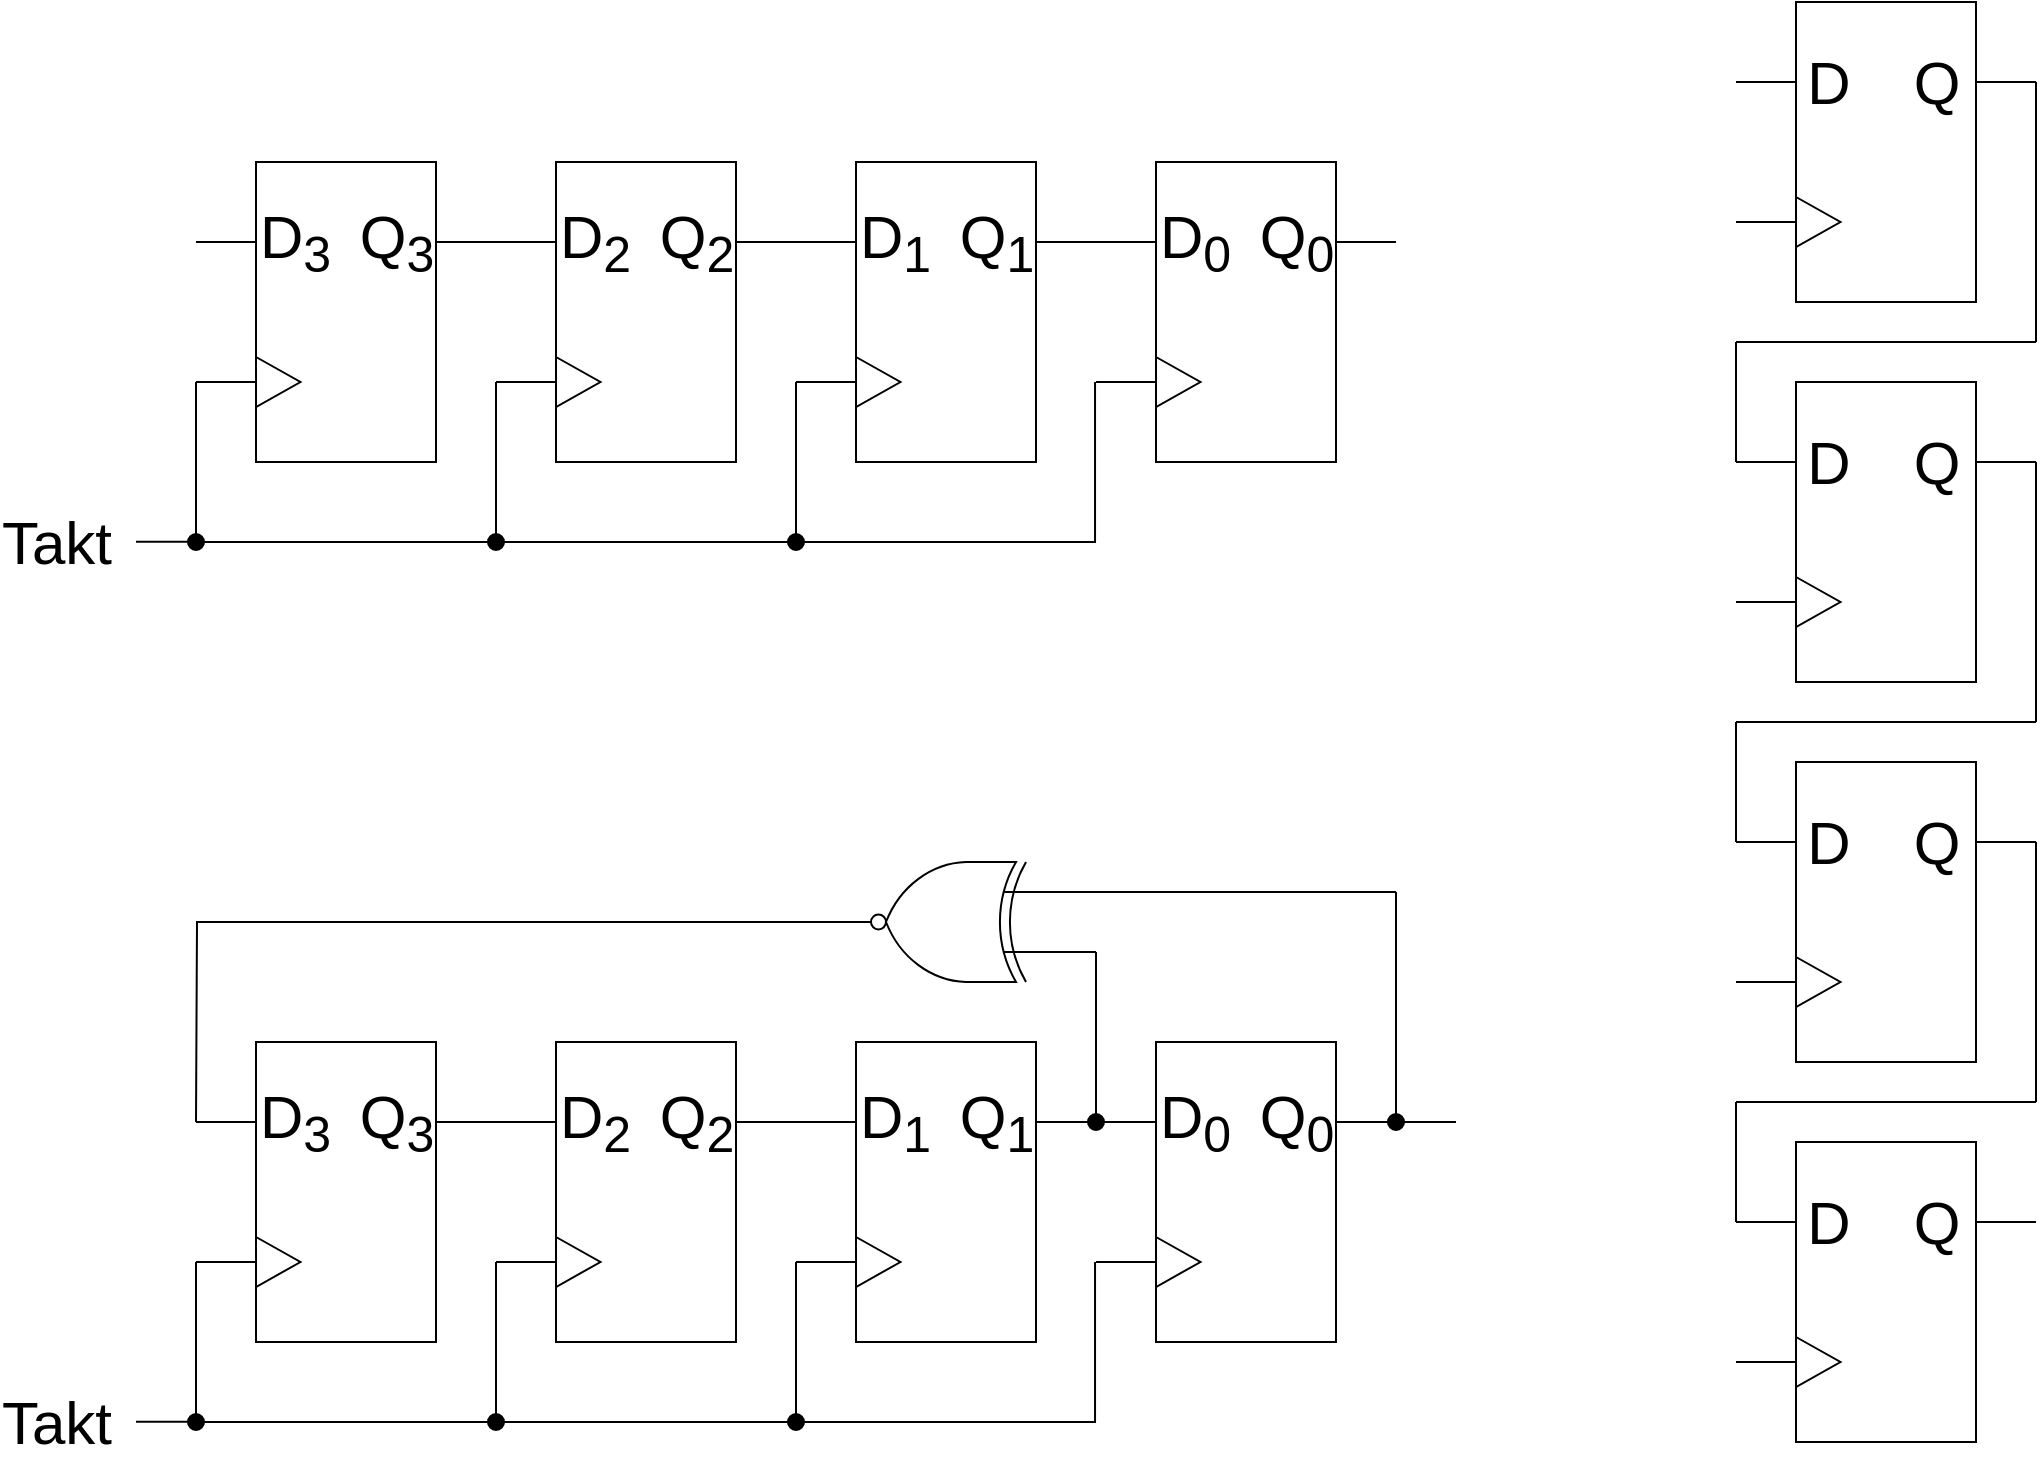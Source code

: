 <mxfile>
    <diagram id="PS_w-CwXK0_uvmPeMOLf" name="Page-1">
        <mxGraphModel dx="1960" dy="496" grid="1" gridSize="10" guides="1" tooltips="1" connect="1" arrows="1" fold="1" page="1" pageScale="1" pageWidth="1600" pageHeight="900" math="0" shadow="0">
            <root>
                <mxCell id="0"/>
                <mxCell id="1" parent="0"/>
                <mxCell id="91" value="" style="group" vertex="1" connectable="0" parent="1">
                    <mxGeometry x="1000" y="960" width="150" height="720" as="geometry"/>
                </mxCell>
                <mxCell id="50" value="" style="group" vertex="1" connectable="0" parent="91">
                    <mxGeometry width="150" height="150" as="geometry"/>
                </mxCell>
                <mxCell id="51" value="" style="rounded=0;whiteSpace=wrap;html=1;" vertex="1" parent="50">
                    <mxGeometry x="30" width="90" height="150" as="geometry"/>
                </mxCell>
                <mxCell id="52" value="" style="endArrow=none;html=1;align=center;fontSize=30;entryX=0;entryY=0.267;entryDx=0;entryDy=0;entryPerimeter=0;" edge="1" parent="50" target="51">
                    <mxGeometry width="50" height="50" relative="1" as="geometry">
                        <mxPoint y="40" as="sourcePoint"/>
                        <mxPoint x="20" y="40" as="targetPoint"/>
                    </mxGeometry>
                </mxCell>
                <mxCell id="53" value="D" style="edgeLabel;html=1;align=center;verticalAlign=middle;resizable=0;points=[];fontSize=30;" vertex="1" connectable="0" parent="52">
                    <mxGeometry x="0.28" relative="1" as="geometry">
                        <mxPoint x="27" as="offset"/>
                    </mxGeometry>
                </mxCell>
                <mxCell id="54" value="" style="endArrow=none;html=1;align=center;exitX=1;exitY=0.267;exitDx=0;exitDy=0;fontSize=30;exitPerimeter=0;" edge="1" parent="50" source="51">
                    <mxGeometry width="50" height="50" relative="1" as="geometry">
                        <mxPoint x="135.556" y="30" as="sourcePoint"/>
                        <mxPoint x="150" y="40" as="targetPoint"/>
                    </mxGeometry>
                </mxCell>
                <mxCell id="55" value="Q" style="edgeLabel;html=1;align=center;verticalAlign=middle;resizable=0;points=[];fontSize=30;" vertex="1" connectable="0" parent="54">
                    <mxGeometry x="0.28" relative="1" as="geometry">
                        <mxPoint x="-39" as="offset"/>
                    </mxGeometry>
                </mxCell>
                <mxCell id="56" value="" style="endArrow=none;html=1;align=center;fontSize=30;entryX=0;entryY=0.5;entryDx=0;entryDy=0;" edge="1" parent="50" target="57">
                    <mxGeometry width="50" height="50" relative="1" as="geometry">
                        <mxPoint y="110" as="sourcePoint"/>
                        <mxPoint x="20" y="109.98" as="targetPoint"/>
                    </mxGeometry>
                </mxCell>
                <mxCell id="57" value="" style="triangle;whiteSpace=wrap;html=1;" vertex="1" parent="50">
                    <mxGeometry x="30.004" y="97.5" width="22.222" height="25" as="geometry"/>
                </mxCell>
                <mxCell id="58" value="" style="group" vertex="1" connectable="0" parent="91">
                    <mxGeometry y="190" width="150" height="150" as="geometry"/>
                </mxCell>
                <mxCell id="59" value="" style="rounded=0;whiteSpace=wrap;html=1;" vertex="1" parent="58">
                    <mxGeometry x="30" width="90" height="150" as="geometry"/>
                </mxCell>
                <mxCell id="60" value="" style="endArrow=none;html=1;align=center;fontSize=30;entryX=0;entryY=0.267;entryDx=0;entryDy=0;entryPerimeter=0;" edge="1" parent="58" target="59">
                    <mxGeometry width="50" height="50" relative="1" as="geometry">
                        <mxPoint y="40" as="sourcePoint"/>
                        <mxPoint x="20" y="40" as="targetPoint"/>
                    </mxGeometry>
                </mxCell>
                <mxCell id="61" value="D" style="edgeLabel;html=1;align=center;verticalAlign=middle;resizable=0;points=[];fontSize=30;" vertex="1" connectable="0" parent="60">
                    <mxGeometry x="0.28" relative="1" as="geometry">
                        <mxPoint x="27" as="offset"/>
                    </mxGeometry>
                </mxCell>
                <mxCell id="62" value="" style="endArrow=none;html=1;align=center;exitX=1;exitY=0.267;exitDx=0;exitDy=0;fontSize=30;exitPerimeter=0;" edge="1" parent="58" source="59">
                    <mxGeometry width="50" height="50" relative="1" as="geometry">
                        <mxPoint x="135.556" y="30" as="sourcePoint"/>
                        <mxPoint x="150" y="40" as="targetPoint"/>
                    </mxGeometry>
                </mxCell>
                <mxCell id="63" value="Q" style="edgeLabel;html=1;align=center;verticalAlign=middle;resizable=0;points=[];fontSize=30;" vertex="1" connectable="0" parent="62">
                    <mxGeometry x="0.28" relative="1" as="geometry">
                        <mxPoint x="-39" as="offset"/>
                    </mxGeometry>
                </mxCell>
                <mxCell id="64" value="" style="endArrow=none;html=1;align=center;fontSize=30;entryX=0;entryY=0.5;entryDx=0;entryDy=0;" edge="1" parent="58" target="65">
                    <mxGeometry width="50" height="50" relative="1" as="geometry">
                        <mxPoint y="110" as="sourcePoint"/>
                        <mxPoint x="20" y="109.98" as="targetPoint"/>
                    </mxGeometry>
                </mxCell>
                <mxCell id="65" value="" style="triangle;whiteSpace=wrap;html=1;" vertex="1" parent="58">
                    <mxGeometry x="30.004" y="97.5" width="22.222" height="25" as="geometry"/>
                </mxCell>
                <mxCell id="66" value="" style="endArrow=none;html=1;align=center;fontSize=30;" edge="1" parent="91">
                    <mxGeometry width="50" height="50" relative="1" as="geometry">
                        <mxPoint x="150" y="40" as="sourcePoint"/>
                        <mxPoint x="150" y="170" as="targetPoint"/>
                    </mxGeometry>
                </mxCell>
                <mxCell id="67" value="" style="endArrow=none;html=1;align=center;fontSize=30;" edge="1" parent="91">
                    <mxGeometry width="50" height="50" relative="1" as="geometry">
                        <mxPoint y="170" as="sourcePoint"/>
                        <mxPoint x="150" y="170" as="targetPoint"/>
                    </mxGeometry>
                </mxCell>
                <mxCell id="68" value="" style="endArrow=none;html=1;align=center;fontSize=30;" edge="1" parent="91">
                    <mxGeometry width="50" height="50" relative="1" as="geometry">
                        <mxPoint y="170" as="sourcePoint"/>
                        <mxPoint y="230" as="targetPoint"/>
                    </mxGeometry>
                </mxCell>
                <mxCell id="69" value="" style="group" vertex="1" connectable="0" parent="91">
                    <mxGeometry y="380" width="150" height="150" as="geometry"/>
                </mxCell>
                <mxCell id="70" value="" style="rounded=0;whiteSpace=wrap;html=1;" vertex="1" parent="69">
                    <mxGeometry x="30" width="90" height="150" as="geometry"/>
                </mxCell>
                <mxCell id="71" value="" style="endArrow=none;html=1;align=center;fontSize=30;entryX=0;entryY=0.267;entryDx=0;entryDy=0;entryPerimeter=0;" edge="1" parent="69" target="70">
                    <mxGeometry width="50" height="50" relative="1" as="geometry">
                        <mxPoint y="40" as="sourcePoint"/>
                        <mxPoint x="20" y="40" as="targetPoint"/>
                    </mxGeometry>
                </mxCell>
                <mxCell id="72" value="D" style="edgeLabel;html=1;align=center;verticalAlign=middle;resizable=0;points=[];fontSize=30;" vertex="1" connectable="0" parent="71">
                    <mxGeometry x="0.28" relative="1" as="geometry">
                        <mxPoint x="27" as="offset"/>
                    </mxGeometry>
                </mxCell>
                <mxCell id="73" value="" style="endArrow=none;html=1;align=center;exitX=1;exitY=0.267;exitDx=0;exitDy=0;fontSize=30;exitPerimeter=0;" edge="1" parent="69" source="70">
                    <mxGeometry width="50" height="50" relative="1" as="geometry">
                        <mxPoint x="135.556" y="30" as="sourcePoint"/>
                        <mxPoint x="150" y="40" as="targetPoint"/>
                    </mxGeometry>
                </mxCell>
                <mxCell id="74" value="Q" style="edgeLabel;html=1;align=center;verticalAlign=middle;resizable=0;points=[];fontSize=30;" vertex="1" connectable="0" parent="73">
                    <mxGeometry x="0.28" relative="1" as="geometry">
                        <mxPoint x="-39" as="offset"/>
                    </mxGeometry>
                </mxCell>
                <mxCell id="75" value="" style="endArrow=none;html=1;align=center;fontSize=30;entryX=0;entryY=0.5;entryDx=0;entryDy=0;" edge="1" parent="69" target="76">
                    <mxGeometry width="50" height="50" relative="1" as="geometry">
                        <mxPoint y="110" as="sourcePoint"/>
                        <mxPoint x="20" y="109.98" as="targetPoint"/>
                    </mxGeometry>
                </mxCell>
                <mxCell id="76" value="" style="triangle;whiteSpace=wrap;html=1;" vertex="1" parent="69">
                    <mxGeometry x="30.004" y="97.5" width="22.222" height="25" as="geometry"/>
                </mxCell>
                <mxCell id="77" value="" style="endArrow=none;html=1;align=center;fontSize=30;" edge="1" parent="91">
                    <mxGeometry width="50" height="50" relative="1" as="geometry">
                        <mxPoint x="150" y="230" as="sourcePoint"/>
                        <mxPoint x="150" y="360" as="targetPoint"/>
                    </mxGeometry>
                </mxCell>
                <mxCell id="78" value="" style="endArrow=none;html=1;align=center;fontSize=30;" edge="1" parent="91">
                    <mxGeometry width="50" height="50" relative="1" as="geometry">
                        <mxPoint y="360" as="sourcePoint"/>
                        <mxPoint x="150" y="360" as="targetPoint"/>
                    </mxGeometry>
                </mxCell>
                <mxCell id="79" value="" style="endArrow=none;html=1;align=center;fontSize=30;" edge="1" parent="91">
                    <mxGeometry width="50" height="50" relative="1" as="geometry">
                        <mxPoint y="360" as="sourcePoint"/>
                        <mxPoint y="420" as="targetPoint"/>
                    </mxGeometry>
                </mxCell>
                <mxCell id="80" value="" style="group" vertex="1" connectable="0" parent="91">
                    <mxGeometry y="570" width="150" height="150" as="geometry"/>
                </mxCell>
                <mxCell id="81" value="" style="rounded=0;whiteSpace=wrap;html=1;" vertex="1" parent="80">
                    <mxGeometry x="30" width="90" height="150" as="geometry"/>
                </mxCell>
                <mxCell id="82" value="" style="endArrow=none;html=1;align=center;fontSize=30;entryX=0;entryY=0.267;entryDx=0;entryDy=0;entryPerimeter=0;" edge="1" parent="80" target="81">
                    <mxGeometry width="50" height="50" relative="1" as="geometry">
                        <mxPoint y="40" as="sourcePoint"/>
                        <mxPoint x="20" y="40" as="targetPoint"/>
                    </mxGeometry>
                </mxCell>
                <mxCell id="83" value="D" style="edgeLabel;html=1;align=center;verticalAlign=middle;resizable=0;points=[];fontSize=30;" vertex="1" connectable="0" parent="82">
                    <mxGeometry x="0.28" relative="1" as="geometry">
                        <mxPoint x="27" as="offset"/>
                    </mxGeometry>
                </mxCell>
                <mxCell id="84" value="" style="endArrow=none;html=1;align=center;exitX=1;exitY=0.267;exitDx=0;exitDy=0;fontSize=30;exitPerimeter=0;" edge="1" parent="80" source="81">
                    <mxGeometry width="50" height="50" relative="1" as="geometry">
                        <mxPoint x="135.556" y="30" as="sourcePoint"/>
                        <mxPoint x="150" y="40" as="targetPoint"/>
                    </mxGeometry>
                </mxCell>
                <mxCell id="85" value="Q" style="edgeLabel;html=1;align=center;verticalAlign=middle;resizable=0;points=[];fontSize=30;" vertex="1" connectable="0" parent="84">
                    <mxGeometry x="0.28" relative="1" as="geometry">
                        <mxPoint x="-39" as="offset"/>
                    </mxGeometry>
                </mxCell>
                <mxCell id="86" value="" style="endArrow=none;html=1;align=center;fontSize=30;entryX=0;entryY=0.5;entryDx=0;entryDy=0;" edge="1" parent="80" target="87">
                    <mxGeometry width="50" height="50" relative="1" as="geometry">
                        <mxPoint y="110" as="sourcePoint"/>
                        <mxPoint x="20" y="109.98" as="targetPoint"/>
                    </mxGeometry>
                </mxCell>
                <mxCell id="87" value="" style="triangle;whiteSpace=wrap;html=1;" vertex="1" parent="80">
                    <mxGeometry x="30.004" y="97.5" width="22.222" height="25" as="geometry"/>
                </mxCell>
                <mxCell id="88" value="" style="endArrow=none;html=1;align=center;fontSize=30;" edge="1" parent="91">
                    <mxGeometry width="50" height="50" relative="1" as="geometry">
                        <mxPoint x="150" y="420" as="sourcePoint"/>
                        <mxPoint x="150" y="550" as="targetPoint"/>
                    </mxGeometry>
                </mxCell>
                <mxCell id="89" value="" style="endArrow=none;html=1;align=center;fontSize=30;" edge="1" parent="91">
                    <mxGeometry width="50" height="50" relative="1" as="geometry">
                        <mxPoint y="550" as="sourcePoint"/>
                        <mxPoint x="150" y="550" as="targetPoint"/>
                    </mxGeometry>
                </mxCell>
                <mxCell id="90" value="" style="endArrow=none;html=1;align=center;fontSize=30;" edge="1" parent="91">
                    <mxGeometry width="50" height="50" relative="1" as="geometry">
                        <mxPoint y="550" as="sourcePoint"/>
                        <mxPoint y="610" as="targetPoint"/>
                    </mxGeometry>
                </mxCell>
                <mxCell id="234" value="" style="group" vertex="1" connectable="0" parent="1">
                    <mxGeometry x="200" y="1040" width="630" height="195" as="geometry"/>
                </mxCell>
                <mxCell id="2" value="Takt" style="endArrow=none;html=1;align=center;fontSize=30;entryX=0;entryY=0.5;entryDx=0;entryDy=0;" edge="1" parent="234">
                    <mxGeometry x="-1" y="-40" width="50" height="50" relative="1" as="geometry">
                        <mxPoint y="189.91" as="sourcePoint"/>
                        <mxPoint x="30.004" y="189.91" as="targetPoint"/>
                        <mxPoint x="-40" y="-40" as="offset"/>
                    </mxGeometry>
                </mxCell>
                <mxCell id="3" value="" style="group" vertex="1" connectable="0" parent="234">
                    <mxGeometry x="30" width="150" height="150" as="geometry"/>
                </mxCell>
                <mxCell id="4" value="" style="rounded=0;whiteSpace=wrap;html=1;" vertex="1" parent="3">
                    <mxGeometry x="30" width="90" height="150" as="geometry"/>
                </mxCell>
                <mxCell id="5" value="" style="endArrow=none;html=1;align=center;fontSize=30;entryX=0;entryY=0.267;entryDx=0;entryDy=0;entryPerimeter=0;" edge="1" parent="3" target="4">
                    <mxGeometry width="50" height="50" relative="1" as="geometry">
                        <mxPoint y="40" as="sourcePoint"/>
                        <mxPoint x="20" y="40" as="targetPoint"/>
                    </mxGeometry>
                </mxCell>
                <mxCell id="6" value="D&lt;sub&gt;3&lt;/sub&gt;" style="edgeLabel;html=1;align=left;verticalAlign=middle;resizable=0;points=[];fontSize=30;" vertex="1" connectable="0" parent="5">
                    <mxGeometry x="0.28" relative="1" as="geometry">
                        <mxPoint x="11" as="offset"/>
                    </mxGeometry>
                </mxCell>
                <mxCell id="7" value="" style="endArrow=none;html=1;align=center;exitX=1;exitY=0.267;exitDx=0;exitDy=0;fontSize=30;exitPerimeter=0;" edge="1" parent="3" source="4">
                    <mxGeometry width="50" height="50" relative="1" as="geometry">
                        <mxPoint x="135.556" y="30" as="sourcePoint"/>
                        <mxPoint x="150" y="40" as="targetPoint"/>
                    </mxGeometry>
                </mxCell>
                <mxCell id="8" value="Q&lt;sub&gt;3&lt;br&gt;&lt;/sub&gt;" style="edgeLabel;html=1;align=center;verticalAlign=middle;resizable=0;points=[];fontSize=30;" vertex="1" connectable="0" parent="7">
                    <mxGeometry x="0.28" relative="1" as="geometry">
                        <mxPoint x="-39" as="offset"/>
                    </mxGeometry>
                </mxCell>
                <mxCell id="9" value="" style="endArrow=none;html=1;align=center;fontSize=30;entryX=0;entryY=0.5;entryDx=0;entryDy=0;" edge="1" parent="3" target="10">
                    <mxGeometry width="50" height="50" relative="1" as="geometry">
                        <mxPoint y="110" as="sourcePoint"/>
                        <mxPoint x="20" y="109.98" as="targetPoint"/>
                    </mxGeometry>
                </mxCell>
                <mxCell id="10" value="" style="triangle;whiteSpace=wrap;html=1;" vertex="1" parent="3">
                    <mxGeometry x="30.004" y="97.5" width="22.222" height="25" as="geometry"/>
                </mxCell>
                <mxCell id="11" value="" style="group" vertex="1" connectable="0" parent="234">
                    <mxGeometry x="180" width="150" height="150" as="geometry"/>
                </mxCell>
                <mxCell id="12" value="" style="rounded=0;whiteSpace=wrap;html=1;" vertex="1" parent="11">
                    <mxGeometry x="30" width="90" height="150" as="geometry"/>
                </mxCell>
                <mxCell id="13" value="" style="endArrow=none;html=1;align=center;fontSize=30;entryX=0;entryY=0.267;entryDx=0;entryDy=0;entryPerimeter=0;" edge="1" parent="11" target="12">
                    <mxGeometry width="50" height="50" relative="1" as="geometry">
                        <mxPoint y="40" as="sourcePoint"/>
                        <mxPoint x="20" y="40" as="targetPoint"/>
                    </mxGeometry>
                </mxCell>
                <mxCell id="14" value="D&lt;sub&gt;2&lt;/sub&gt;" style="edgeLabel;html=1;align=left;verticalAlign=middle;resizable=0;points=[];fontSize=30;" vertex="1" connectable="0" parent="13">
                    <mxGeometry x="0.28" relative="1" as="geometry">
                        <mxPoint x="11" as="offset"/>
                    </mxGeometry>
                </mxCell>
                <mxCell id="15" value="" style="endArrow=none;html=1;align=center;exitX=1;exitY=0.267;exitDx=0;exitDy=0;fontSize=30;exitPerimeter=0;" edge="1" parent="11" source="12">
                    <mxGeometry width="50" height="50" relative="1" as="geometry">
                        <mxPoint x="135.556" y="30" as="sourcePoint"/>
                        <mxPoint x="150" y="40" as="targetPoint"/>
                    </mxGeometry>
                </mxCell>
                <mxCell id="16" value="Q&lt;sub&gt;2&lt;/sub&gt;" style="edgeLabel;html=1;align=center;verticalAlign=middle;resizable=0;points=[];fontSize=30;" vertex="1" connectable="0" parent="15">
                    <mxGeometry x="0.28" relative="1" as="geometry">
                        <mxPoint x="-39" as="offset"/>
                    </mxGeometry>
                </mxCell>
                <mxCell id="17" value="" style="endArrow=none;html=1;align=center;fontSize=30;entryX=0;entryY=0.5;entryDx=0;entryDy=0;" edge="1" parent="11" target="18">
                    <mxGeometry width="50" height="50" relative="1" as="geometry">
                        <mxPoint y="110" as="sourcePoint"/>
                        <mxPoint x="20" y="109.98" as="targetPoint"/>
                    </mxGeometry>
                </mxCell>
                <mxCell id="18" value="" style="triangle;whiteSpace=wrap;html=1;" vertex="1" parent="11">
                    <mxGeometry x="30.004" y="97.5" width="22.222" height="25" as="geometry"/>
                </mxCell>
                <mxCell id="20" value="" style="group" vertex="1" connectable="0" parent="234">
                    <mxGeometry x="330" width="150" height="150" as="geometry"/>
                </mxCell>
                <mxCell id="21" value="" style="rounded=0;whiteSpace=wrap;html=1;" vertex="1" parent="20">
                    <mxGeometry x="30" width="90" height="150" as="geometry"/>
                </mxCell>
                <mxCell id="22" value="" style="endArrow=none;html=1;align=center;fontSize=30;entryX=0;entryY=0.267;entryDx=0;entryDy=0;entryPerimeter=0;" edge="1" parent="20" target="21">
                    <mxGeometry width="50" height="50" relative="1" as="geometry">
                        <mxPoint y="40" as="sourcePoint"/>
                        <mxPoint x="20" y="40" as="targetPoint"/>
                    </mxGeometry>
                </mxCell>
                <mxCell id="23" value="D&lt;sub&gt;1&lt;/sub&gt;" style="edgeLabel;html=1;align=left;verticalAlign=middle;resizable=0;points=[];fontSize=30;" vertex="1" connectable="0" parent="22">
                    <mxGeometry x="0.28" relative="1" as="geometry">
                        <mxPoint x="11" as="offset"/>
                    </mxGeometry>
                </mxCell>
                <mxCell id="24" value="" style="endArrow=none;html=1;align=center;exitX=1;exitY=0.267;exitDx=0;exitDy=0;fontSize=30;exitPerimeter=0;" edge="1" parent="20" source="21">
                    <mxGeometry width="50" height="50" relative="1" as="geometry">
                        <mxPoint x="135.556" y="30" as="sourcePoint"/>
                        <mxPoint x="150" y="40" as="targetPoint"/>
                    </mxGeometry>
                </mxCell>
                <mxCell id="25" value="Q&lt;sub&gt;1&lt;/sub&gt;" style="edgeLabel;html=1;align=center;verticalAlign=middle;resizable=0;points=[];fontSize=30;" vertex="1" connectable="0" parent="24">
                    <mxGeometry x="0.28" relative="1" as="geometry">
                        <mxPoint x="-39" as="offset"/>
                    </mxGeometry>
                </mxCell>
                <mxCell id="26" value="" style="endArrow=none;html=1;align=center;fontSize=30;entryX=0;entryY=0.5;entryDx=0;entryDy=0;" edge="1" parent="20" target="27">
                    <mxGeometry width="50" height="50" relative="1" as="geometry">
                        <mxPoint y="110" as="sourcePoint"/>
                        <mxPoint x="20" y="109.98" as="targetPoint"/>
                    </mxGeometry>
                </mxCell>
                <mxCell id="27" value="" style="triangle;whiteSpace=wrap;html=1;" vertex="1" parent="20">
                    <mxGeometry x="30.004" y="97.5" width="22.222" height="25" as="geometry"/>
                </mxCell>
                <mxCell id="28" value="" style="group" vertex="1" connectable="0" parent="234">
                    <mxGeometry x="480" width="150" height="150" as="geometry"/>
                </mxCell>
                <mxCell id="29" value="" style="rounded=0;whiteSpace=wrap;html=1;" vertex="1" parent="28">
                    <mxGeometry x="30" width="90" height="150" as="geometry"/>
                </mxCell>
                <mxCell id="30" value="" style="endArrow=none;html=1;align=center;fontSize=30;entryX=0;entryY=0.267;entryDx=0;entryDy=0;entryPerimeter=0;" edge="1" parent="28" target="29">
                    <mxGeometry width="50" height="50" relative="1" as="geometry">
                        <mxPoint y="40" as="sourcePoint"/>
                        <mxPoint x="20" y="40" as="targetPoint"/>
                    </mxGeometry>
                </mxCell>
                <mxCell id="31" value="D&lt;sub&gt;0&lt;/sub&gt;" style="edgeLabel;html=1;align=left;verticalAlign=middle;resizable=0;points=[];fontSize=30;" vertex="1" connectable="0" parent="30">
                    <mxGeometry x="0.28" relative="1" as="geometry">
                        <mxPoint x="11" as="offset"/>
                    </mxGeometry>
                </mxCell>
                <mxCell id="32" value="" style="endArrow=none;html=1;align=center;exitX=1;exitY=0.267;exitDx=0;exitDy=0;fontSize=30;exitPerimeter=0;" edge="1" parent="28" source="29">
                    <mxGeometry width="50" height="50" relative="1" as="geometry">
                        <mxPoint x="135.556" y="30" as="sourcePoint"/>
                        <mxPoint x="150" y="40" as="targetPoint"/>
                    </mxGeometry>
                </mxCell>
                <mxCell id="33" value="Q&lt;sub&gt;0&lt;/sub&gt;" style="edgeLabel;html=1;align=center;verticalAlign=middle;resizable=0;points=[];fontSize=30;" vertex="1" connectable="0" parent="32">
                    <mxGeometry x="0.28" relative="1" as="geometry">
                        <mxPoint x="-39" as="offset"/>
                    </mxGeometry>
                </mxCell>
                <mxCell id="34" value="" style="endArrow=none;html=1;align=center;fontSize=30;entryX=0;entryY=0.5;entryDx=0;entryDy=0;" edge="1" parent="28" target="35">
                    <mxGeometry width="50" height="50" relative="1" as="geometry">
                        <mxPoint y="110" as="sourcePoint"/>
                        <mxPoint x="20" y="109.98" as="targetPoint"/>
                    </mxGeometry>
                </mxCell>
                <mxCell id="35" value="" style="triangle;whiteSpace=wrap;html=1;" vertex="1" parent="28">
                    <mxGeometry x="30.004" y="97.5" width="22.222" height="25" as="geometry"/>
                </mxCell>
                <mxCell id="36" value="" style="endArrow=none;html=1;align=center;fontSize=30;" edge="1" parent="234">
                    <mxGeometry width="50" height="50" relative="1" as="geometry">
                        <mxPoint x="30" y="190" as="sourcePoint"/>
                        <mxPoint x="30" y="110" as="targetPoint"/>
                    </mxGeometry>
                </mxCell>
                <mxCell id="37" value="" style="endArrow=none;html=1;align=center;fontSize=30;" edge="1" parent="234">
                    <mxGeometry width="50" height="50" relative="1" as="geometry">
                        <mxPoint x="180" y="190" as="sourcePoint"/>
                        <mxPoint x="180" y="110" as="targetPoint"/>
                    </mxGeometry>
                </mxCell>
                <mxCell id="38" value="" style="endArrow=none;html=1;align=center;fontSize=30;" edge="1" parent="234">
                    <mxGeometry width="50" height="50" relative="1" as="geometry">
                        <mxPoint x="330" y="190" as="sourcePoint"/>
                        <mxPoint x="330" y="110" as="targetPoint"/>
                    </mxGeometry>
                </mxCell>
                <mxCell id="39" value="" style="endArrow=none;html=1;align=center;fontSize=30;" edge="1" parent="234">
                    <mxGeometry width="50" height="50" relative="1" as="geometry">
                        <mxPoint x="479.52" y="190" as="sourcePoint"/>
                        <mxPoint x="479.52" y="110" as="targetPoint"/>
                    </mxGeometry>
                </mxCell>
                <mxCell id="40" value="" style="endArrow=none;html=1;align=center;fontSize=30;exitX=0.9;exitY=0.5;exitDx=0;exitDy=0;exitPerimeter=0;" edge="1" parent="234" source="46">
                    <mxGeometry width="50" height="50" relative="1" as="geometry">
                        <mxPoint y="190" as="sourcePoint"/>
                        <mxPoint x="480" y="190" as="targetPoint"/>
                    </mxGeometry>
                </mxCell>
                <mxCell id="45" value="" style="verticalLabelPosition=bottom;shadow=0;dashed=0;align=center;html=1;verticalAlign=top;shape=mxgraph.electrical.logic_gates.inverting_contact;fillColor=#000000;" vertex="1" parent="234">
                    <mxGeometry x="175" y="185" width="10" height="10" as="geometry"/>
                </mxCell>
                <mxCell id="46" value="" style="verticalLabelPosition=bottom;shadow=0;dashed=0;align=center;html=1;verticalAlign=top;shape=mxgraph.electrical.logic_gates.inverting_contact;fillColor=#000000;" vertex="1" parent="234">
                    <mxGeometry x="25" y="185" width="10" height="10" as="geometry"/>
                </mxCell>
                <mxCell id="47" value="" style="verticalLabelPosition=bottom;shadow=0;dashed=0;align=center;html=1;verticalAlign=top;shape=mxgraph.electrical.logic_gates.inverting_contact;fillColor=#000000;" vertex="1" parent="234">
                    <mxGeometry x="325" y="185" width="10" height="10" as="geometry"/>
                </mxCell>
                <mxCell id="240" value="" style="group" vertex="1" connectable="0" parent="1">
                    <mxGeometry x="200" y="1390" width="660" height="285" as="geometry"/>
                </mxCell>
                <mxCell id="239" value="" style="endArrow=none;html=1;align=center;fontSize=30;" edge="1" parent="240">
                    <mxGeometry width="50" height="50" relative="1" as="geometry">
                        <mxPoint x="630" y="130" as="sourcePoint"/>
                        <mxPoint x="660" y="130" as="targetPoint"/>
                    </mxGeometry>
                </mxCell>
                <mxCell id="183" value="Takt" style="endArrow=none;html=1;align=center;fontSize=30;entryX=0;entryY=0.5;entryDx=0;entryDy=0;" edge="1" parent="240">
                    <mxGeometry x="-1" y="-40" width="50" height="50" relative="1" as="geometry">
                        <mxPoint y="279.91" as="sourcePoint"/>
                        <mxPoint x="30.004" y="279.91" as="targetPoint"/>
                        <mxPoint x="-40" y="-40" as="offset"/>
                    </mxGeometry>
                </mxCell>
                <mxCell id="184" value="" style="group" vertex="1" connectable="0" parent="240">
                    <mxGeometry x="30" y="90" width="150" height="150" as="geometry"/>
                </mxCell>
                <mxCell id="185" value="" style="rounded=0;whiteSpace=wrap;html=1;" vertex="1" parent="184">
                    <mxGeometry x="30" width="90" height="150" as="geometry"/>
                </mxCell>
                <mxCell id="186" value="" style="endArrow=none;html=1;align=center;fontSize=30;entryX=0;entryY=0.267;entryDx=0;entryDy=0;entryPerimeter=0;" edge="1" parent="184" target="185">
                    <mxGeometry width="50" height="50" relative="1" as="geometry">
                        <mxPoint y="40" as="sourcePoint"/>
                        <mxPoint x="20" y="40" as="targetPoint"/>
                    </mxGeometry>
                </mxCell>
                <mxCell id="187" value="D&lt;sub&gt;3&lt;/sub&gt;" style="edgeLabel;html=1;align=left;verticalAlign=middle;resizable=0;points=[];fontSize=30;" vertex="1" connectable="0" parent="186">
                    <mxGeometry x="0.28" relative="1" as="geometry">
                        <mxPoint x="11" as="offset"/>
                    </mxGeometry>
                </mxCell>
                <mxCell id="188" value="" style="endArrow=none;html=1;align=center;exitX=1;exitY=0.267;exitDx=0;exitDy=0;fontSize=30;exitPerimeter=0;" edge="1" parent="184" source="185">
                    <mxGeometry width="50" height="50" relative="1" as="geometry">
                        <mxPoint x="135.556" y="30" as="sourcePoint"/>
                        <mxPoint x="150" y="40" as="targetPoint"/>
                    </mxGeometry>
                </mxCell>
                <mxCell id="189" value="Q&lt;sub&gt;3&lt;br&gt;&lt;/sub&gt;" style="edgeLabel;html=1;align=center;verticalAlign=middle;resizable=0;points=[];fontSize=30;" vertex="1" connectable="0" parent="188">
                    <mxGeometry x="0.28" relative="1" as="geometry">
                        <mxPoint x="-39" as="offset"/>
                    </mxGeometry>
                </mxCell>
                <mxCell id="190" value="" style="endArrow=none;html=1;align=center;fontSize=30;entryX=0;entryY=0.5;entryDx=0;entryDy=0;" edge="1" parent="184" target="191">
                    <mxGeometry width="50" height="50" relative="1" as="geometry">
                        <mxPoint y="110" as="sourcePoint"/>
                        <mxPoint x="20" y="109.98" as="targetPoint"/>
                    </mxGeometry>
                </mxCell>
                <mxCell id="191" value="" style="triangle;whiteSpace=wrap;html=1;" vertex="1" parent="184">
                    <mxGeometry x="30.004" y="97.5" width="22.222" height="25" as="geometry"/>
                </mxCell>
                <mxCell id="192" value="" style="group" vertex="1" connectable="0" parent="240">
                    <mxGeometry x="180" y="90" width="150" height="150" as="geometry"/>
                </mxCell>
                <mxCell id="193" value="" style="rounded=0;whiteSpace=wrap;html=1;" vertex="1" parent="192">
                    <mxGeometry x="30" width="90" height="150" as="geometry"/>
                </mxCell>
                <mxCell id="194" value="" style="endArrow=none;html=1;align=center;fontSize=30;entryX=0;entryY=0.267;entryDx=0;entryDy=0;entryPerimeter=0;" edge="1" parent="192" target="193">
                    <mxGeometry width="50" height="50" relative="1" as="geometry">
                        <mxPoint y="40" as="sourcePoint"/>
                        <mxPoint x="20" y="40" as="targetPoint"/>
                    </mxGeometry>
                </mxCell>
                <mxCell id="195" value="D&lt;sub&gt;2&lt;/sub&gt;" style="edgeLabel;html=1;align=left;verticalAlign=middle;resizable=0;points=[];fontSize=30;" vertex="1" connectable="0" parent="194">
                    <mxGeometry x="0.28" relative="1" as="geometry">
                        <mxPoint x="11" as="offset"/>
                    </mxGeometry>
                </mxCell>
                <mxCell id="196" value="" style="endArrow=none;html=1;align=center;exitX=1;exitY=0.267;exitDx=0;exitDy=0;fontSize=30;exitPerimeter=0;" edge="1" parent="192" source="193">
                    <mxGeometry width="50" height="50" relative="1" as="geometry">
                        <mxPoint x="135.556" y="30" as="sourcePoint"/>
                        <mxPoint x="150" y="40" as="targetPoint"/>
                    </mxGeometry>
                </mxCell>
                <mxCell id="197" value="Q&lt;sub&gt;2&lt;/sub&gt;" style="edgeLabel;html=1;align=center;verticalAlign=middle;resizable=0;points=[];fontSize=30;" vertex="1" connectable="0" parent="196">
                    <mxGeometry x="0.28" relative="1" as="geometry">
                        <mxPoint x="-39" as="offset"/>
                    </mxGeometry>
                </mxCell>
                <mxCell id="198" value="" style="endArrow=none;html=1;align=center;fontSize=30;entryX=0;entryY=0.5;entryDx=0;entryDy=0;" edge="1" parent="192" target="199">
                    <mxGeometry width="50" height="50" relative="1" as="geometry">
                        <mxPoint y="110" as="sourcePoint"/>
                        <mxPoint x="20" y="109.98" as="targetPoint"/>
                    </mxGeometry>
                </mxCell>
                <mxCell id="199" value="" style="triangle;whiteSpace=wrap;html=1;" vertex="1" parent="192">
                    <mxGeometry x="30.004" y="97.5" width="22.222" height="25" as="geometry"/>
                </mxCell>
                <mxCell id="200" value="" style="group" vertex="1" connectable="0" parent="240">
                    <mxGeometry x="330" y="90" width="150" height="150" as="geometry"/>
                </mxCell>
                <mxCell id="201" value="" style="rounded=0;whiteSpace=wrap;html=1;" vertex="1" parent="200">
                    <mxGeometry x="30" width="90" height="150" as="geometry"/>
                </mxCell>
                <mxCell id="202" value="" style="endArrow=none;html=1;align=center;fontSize=30;entryX=0;entryY=0.267;entryDx=0;entryDy=0;entryPerimeter=0;" edge="1" parent="200" target="201">
                    <mxGeometry width="50" height="50" relative="1" as="geometry">
                        <mxPoint y="40" as="sourcePoint"/>
                        <mxPoint x="20" y="40" as="targetPoint"/>
                    </mxGeometry>
                </mxCell>
                <mxCell id="203" value="D&lt;sub&gt;1&lt;/sub&gt;" style="edgeLabel;html=1;align=left;verticalAlign=middle;resizable=0;points=[];fontSize=30;" vertex="1" connectable="0" parent="202">
                    <mxGeometry x="0.28" relative="1" as="geometry">
                        <mxPoint x="11" as="offset"/>
                    </mxGeometry>
                </mxCell>
                <mxCell id="204" value="" style="endArrow=none;html=1;align=center;exitX=1;exitY=0.267;exitDx=0;exitDy=0;fontSize=30;exitPerimeter=0;" edge="1" parent="200" source="201">
                    <mxGeometry width="50" height="50" relative="1" as="geometry">
                        <mxPoint x="135.556" y="30" as="sourcePoint"/>
                        <mxPoint x="150" y="40" as="targetPoint"/>
                    </mxGeometry>
                </mxCell>
                <mxCell id="205" value="Q&lt;sub&gt;1&lt;/sub&gt;" style="edgeLabel;html=1;align=center;verticalAlign=middle;resizable=0;points=[];fontSize=30;" vertex="1" connectable="0" parent="204">
                    <mxGeometry x="0.28" relative="1" as="geometry">
                        <mxPoint x="-39" as="offset"/>
                    </mxGeometry>
                </mxCell>
                <mxCell id="206" value="" style="endArrow=none;html=1;align=center;fontSize=30;entryX=0;entryY=0.5;entryDx=0;entryDy=0;" edge="1" parent="200" target="207">
                    <mxGeometry width="50" height="50" relative="1" as="geometry">
                        <mxPoint y="110" as="sourcePoint"/>
                        <mxPoint x="20" y="109.98" as="targetPoint"/>
                    </mxGeometry>
                </mxCell>
                <mxCell id="207" value="" style="triangle;whiteSpace=wrap;html=1;" vertex="1" parent="200">
                    <mxGeometry x="30.004" y="97.5" width="22.222" height="25" as="geometry"/>
                </mxCell>
                <mxCell id="208" value="" style="group" vertex="1" connectable="0" parent="240">
                    <mxGeometry x="480" y="90" width="150" height="150" as="geometry"/>
                </mxCell>
                <mxCell id="209" value="" style="rounded=0;whiteSpace=wrap;html=1;" vertex="1" parent="208">
                    <mxGeometry x="30" width="90" height="150" as="geometry"/>
                </mxCell>
                <mxCell id="210" value="" style="endArrow=none;html=1;align=center;fontSize=30;entryX=0;entryY=0.267;entryDx=0;entryDy=0;entryPerimeter=0;" edge="1" parent="208" target="209">
                    <mxGeometry width="50" height="50" relative="1" as="geometry">
                        <mxPoint y="40" as="sourcePoint"/>
                        <mxPoint x="20" y="40" as="targetPoint"/>
                    </mxGeometry>
                </mxCell>
                <mxCell id="211" value="D&lt;sub&gt;0&lt;/sub&gt;" style="edgeLabel;html=1;align=left;verticalAlign=middle;resizable=0;points=[];fontSize=30;" vertex="1" connectable="0" parent="210">
                    <mxGeometry x="0.28" relative="1" as="geometry">
                        <mxPoint x="11" as="offset"/>
                    </mxGeometry>
                </mxCell>
                <mxCell id="212" value="" style="endArrow=none;html=1;align=center;exitX=1;exitY=0.267;exitDx=0;exitDy=0;fontSize=30;exitPerimeter=0;" edge="1" parent="208" source="209">
                    <mxGeometry width="50" height="50" relative="1" as="geometry">
                        <mxPoint x="135.556" y="30" as="sourcePoint"/>
                        <mxPoint x="150" y="40" as="targetPoint"/>
                    </mxGeometry>
                </mxCell>
                <mxCell id="213" value="Q&lt;sub&gt;0&lt;/sub&gt;" style="edgeLabel;html=1;align=center;verticalAlign=middle;resizable=0;points=[];fontSize=30;" vertex="1" connectable="0" parent="212">
                    <mxGeometry x="0.28" relative="1" as="geometry">
                        <mxPoint x="-39" as="offset"/>
                    </mxGeometry>
                </mxCell>
                <mxCell id="214" value="" style="endArrow=none;html=1;align=center;fontSize=30;entryX=0;entryY=0.5;entryDx=0;entryDy=0;" edge="1" parent="208" target="215">
                    <mxGeometry width="50" height="50" relative="1" as="geometry">
                        <mxPoint y="110" as="sourcePoint"/>
                        <mxPoint x="20" y="109.98" as="targetPoint"/>
                    </mxGeometry>
                </mxCell>
                <mxCell id="215" value="" style="triangle;whiteSpace=wrap;html=1;" vertex="1" parent="208">
                    <mxGeometry x="30.004" y="97.5" width="22.222" height="25" as="geometry"/>
                </mxCell>
                <mxCell id="216" value="" style="endArrow=none;html=1;align=center;fontSize=30;" edge="1" parent="240">
                    <mxGeometry width="50" height="50" relative="1" as="geometry">
                        <mxPoint x="30" y="280.0" as="sourcePoint"/>
                        <mxPoint x="30" y="200.0" as="targetPoint"/>
                    </mxGeometry>
                </mxCell>
                <mxCell id="217" value="" style="endArrow=none;html=1;align=center;fontSize=30;" edge="1" parent="240">
                    <mxGeometry width="50" height="50" relative="1" as="geometry">
                        <mxPoint x="180" y="280.0" as="sourcePoint"/>
                        <mxPoint x="180" y="200.0" as="targetPoint"/>
                    </mxGeometry>
                </mxCell>
                <mxCell id="218" value="" style="endArrow=none;html=1;align=center;fontSize=30;" edge="1" parent="240">
                    <mxGeometry width="50" height="50" relative="1" as="geometry">
                        <mxPoint x="330" y="280.0" as="sourcePoint"/>
                        <mxPoint x="330" y="200.0" as="targetPoint"/>
                    </mxGeometry>
                </mxCell>
                <mxCell id="219" value="" style="endArrow=none;html=1;align=center;fontSize=30;" edge="1" parent="240">
                    <mxGeometry width="50" height="50" relative="1" as="geometry">
                        <mxPoint x="479.52" y="280.0" as="sourcePoint"/>
                        <mxPoint x="479.52" y="200.0" as="targetPoint"/>
                    </mxGeometry>
                </mxCell>
                <mxCell id="220" value="" style="endArrow=none;html=1;align=center;fontSize=30;exitX=0.9;exitY=0.5;exitDx=0;exitDy=0;exitPerimeter=0;" edge="1" parent="240" source="223">
                    <mxGeometry width="50" height="50" relative="1" as="geometry">
                        <mxPoint y="280" as="sourcePoint"/>
                        <mxPoint x="480" y="280.0" as="targetPoint"/>
                    </mxGeometry>
                </mxCell>
                <mxCell id="222" value="" style="verticalLabelPosition=bottom;shadow=0;dashed=0;align=center;html=1;verticalAlign=top;shape=mxgraph.electrical.logic_gates.inverting_contact;fillColor=#000000;" vertex="1" parent="240">
                    <mxGeometry x="175" y="275" width="10" height="10" as="geometry"/>
                </mxCell>
                <mxCell id="223" value="" style="verticalLabelPosition=bottom;shadow=0;dashed=0;align=center;html=1;verticalAlign=top;shape=mxgraph.electrical.logic_gates.inverting_contact;fillColor=#000000;" vertex="1" parent="240">
                    <mxGeometry x="25" y="275" width="10" height="10" as="geometry"/>
                </mxCell>
                <mxCell id="224" value="" style="verticalLabelPosition=bottom;shadow=0;dashed=0;align=center;html=1;verticalAlign=top;shape=mxgraph.electrical.logic_gates.inverting_contact;fillColor=#000000;" vertex="1" parent="240">
                    <mxGeometry x="325" y="275" width="10" height="10" as="geometry"/>
                </mxCell>
                <mxCell id="235" style="edgeStyle=orthogonalEdgeStyle;html=1;exitX=1;exitY=0.5;exitDx=0;exitDy=0;exitPerimeter=0;endArrow=none;endFill=0;rounded=0;" edge="1" parent="240" source="228">
                    <mxGeometry relative="1" as="geometry">
                        <mxPoint x="30" y="130" as="targetPoint"/>
                    </mxGeometry>
                </mxCell>
                <mxCell id="228" value="" style="verticalLabelPosition=bottom;shadow=0;dashed=0;align=center;html=1;verticalAlign=top;shape=mxgraph.electrical.logic_gates.logic_gate;operation=xor;negating=1;negSize=0.15;rotation=-180;" vertex="1" parent="240">
                    <mxGeometry x="355" width="100" height="60" as="geometry"/>
                </mxCell>
                <mxCell id="229" value="" style="endArrow=none;html=1;align=center;fontSize=30;" edge="1" parent="240">
                    <mxGeometry width="50" height="50" relative="1" as="geometry">
                        <mxPoint x="630" y="130" as="sourcePoint"/>
                        <mxPoint x="630" y="15" as="targetPoint"/>
                    </mxGeometry>
                </mxCell>
                <mxCell id="230" value="" style="endArrow=none;html=1;align=center;fontSize=30;" edge="1" parent="240">
                    <mxGeometry width="50" height="50" relative="1" as="geometry">
                        <mxPoint x="480" y="130.0" as="sourcePoint"/>
                        <mxPoint x="480" y="45" as="targetPoint"/>
                    </mxGeometry>
                </mxCell>
                <mxCell id="232" value="" style="endArrow=none;html=1;align=center;fontSize=30;entryX=0;entryY=0.25;entryDx=0;entryDy=0;entryPerimeter=0;" edge="1" parent="240" target="228">
                    <mxGeometry width="50" height="50" relative="1" as="geometry">
                        <mxPoint x="480" y="45" as="sourcePoint"/>
                        <mxPoint x="490" y="55" as="targetPoint"/>
                    </mxGeometry>
                </mxCell>
                <mxCell id="233" value="" style="endArrow=none;html=1;align=center;fontSize=30;entryX=0;entryY=0.75;entryDx=0;entryDy=0;entryPerimeter=0;" edge="1" parent="240" target="228">
                    <mxGeometry width="50" height="50" relative="1" as="geometry">
                        <mxPoint x="630" y="15" as="sourcePoint"/>
                        <mxPoint x="465" y="30" as="targetPoint"/>
                    </mxGeometry>
                </mxCell>
                <mxCell id="236" value="" style="verticalLabelPosition=bottom;shadow=0;dashed=0;align=center;html=1;verticalAlign=top;shape=mxgraph.electrical.logic_gates.inverting_contact;fillColor=#000000;" vertex="1" parent="240">
                    <mxGeometry x="475" y="125" width="10" height="10" as="geometry"/>
                </mxCell>
                <mxCell id="237" value="" style="verticalLabelPosition=bottom;shadow=0;dashed=0;align=center;html=1;verticalAlign=top;shape=mxgraph.electrical.logic_gates.inverting_contact;fillColor=#000000;" vertex="1" parent="240">
                    <mxGeometry x="625" y="125" width="10" height="10" as="geometry"/>
                </mxCell>
            </root>
        </mxGraphModel>
    </diagram>
</mxfile>